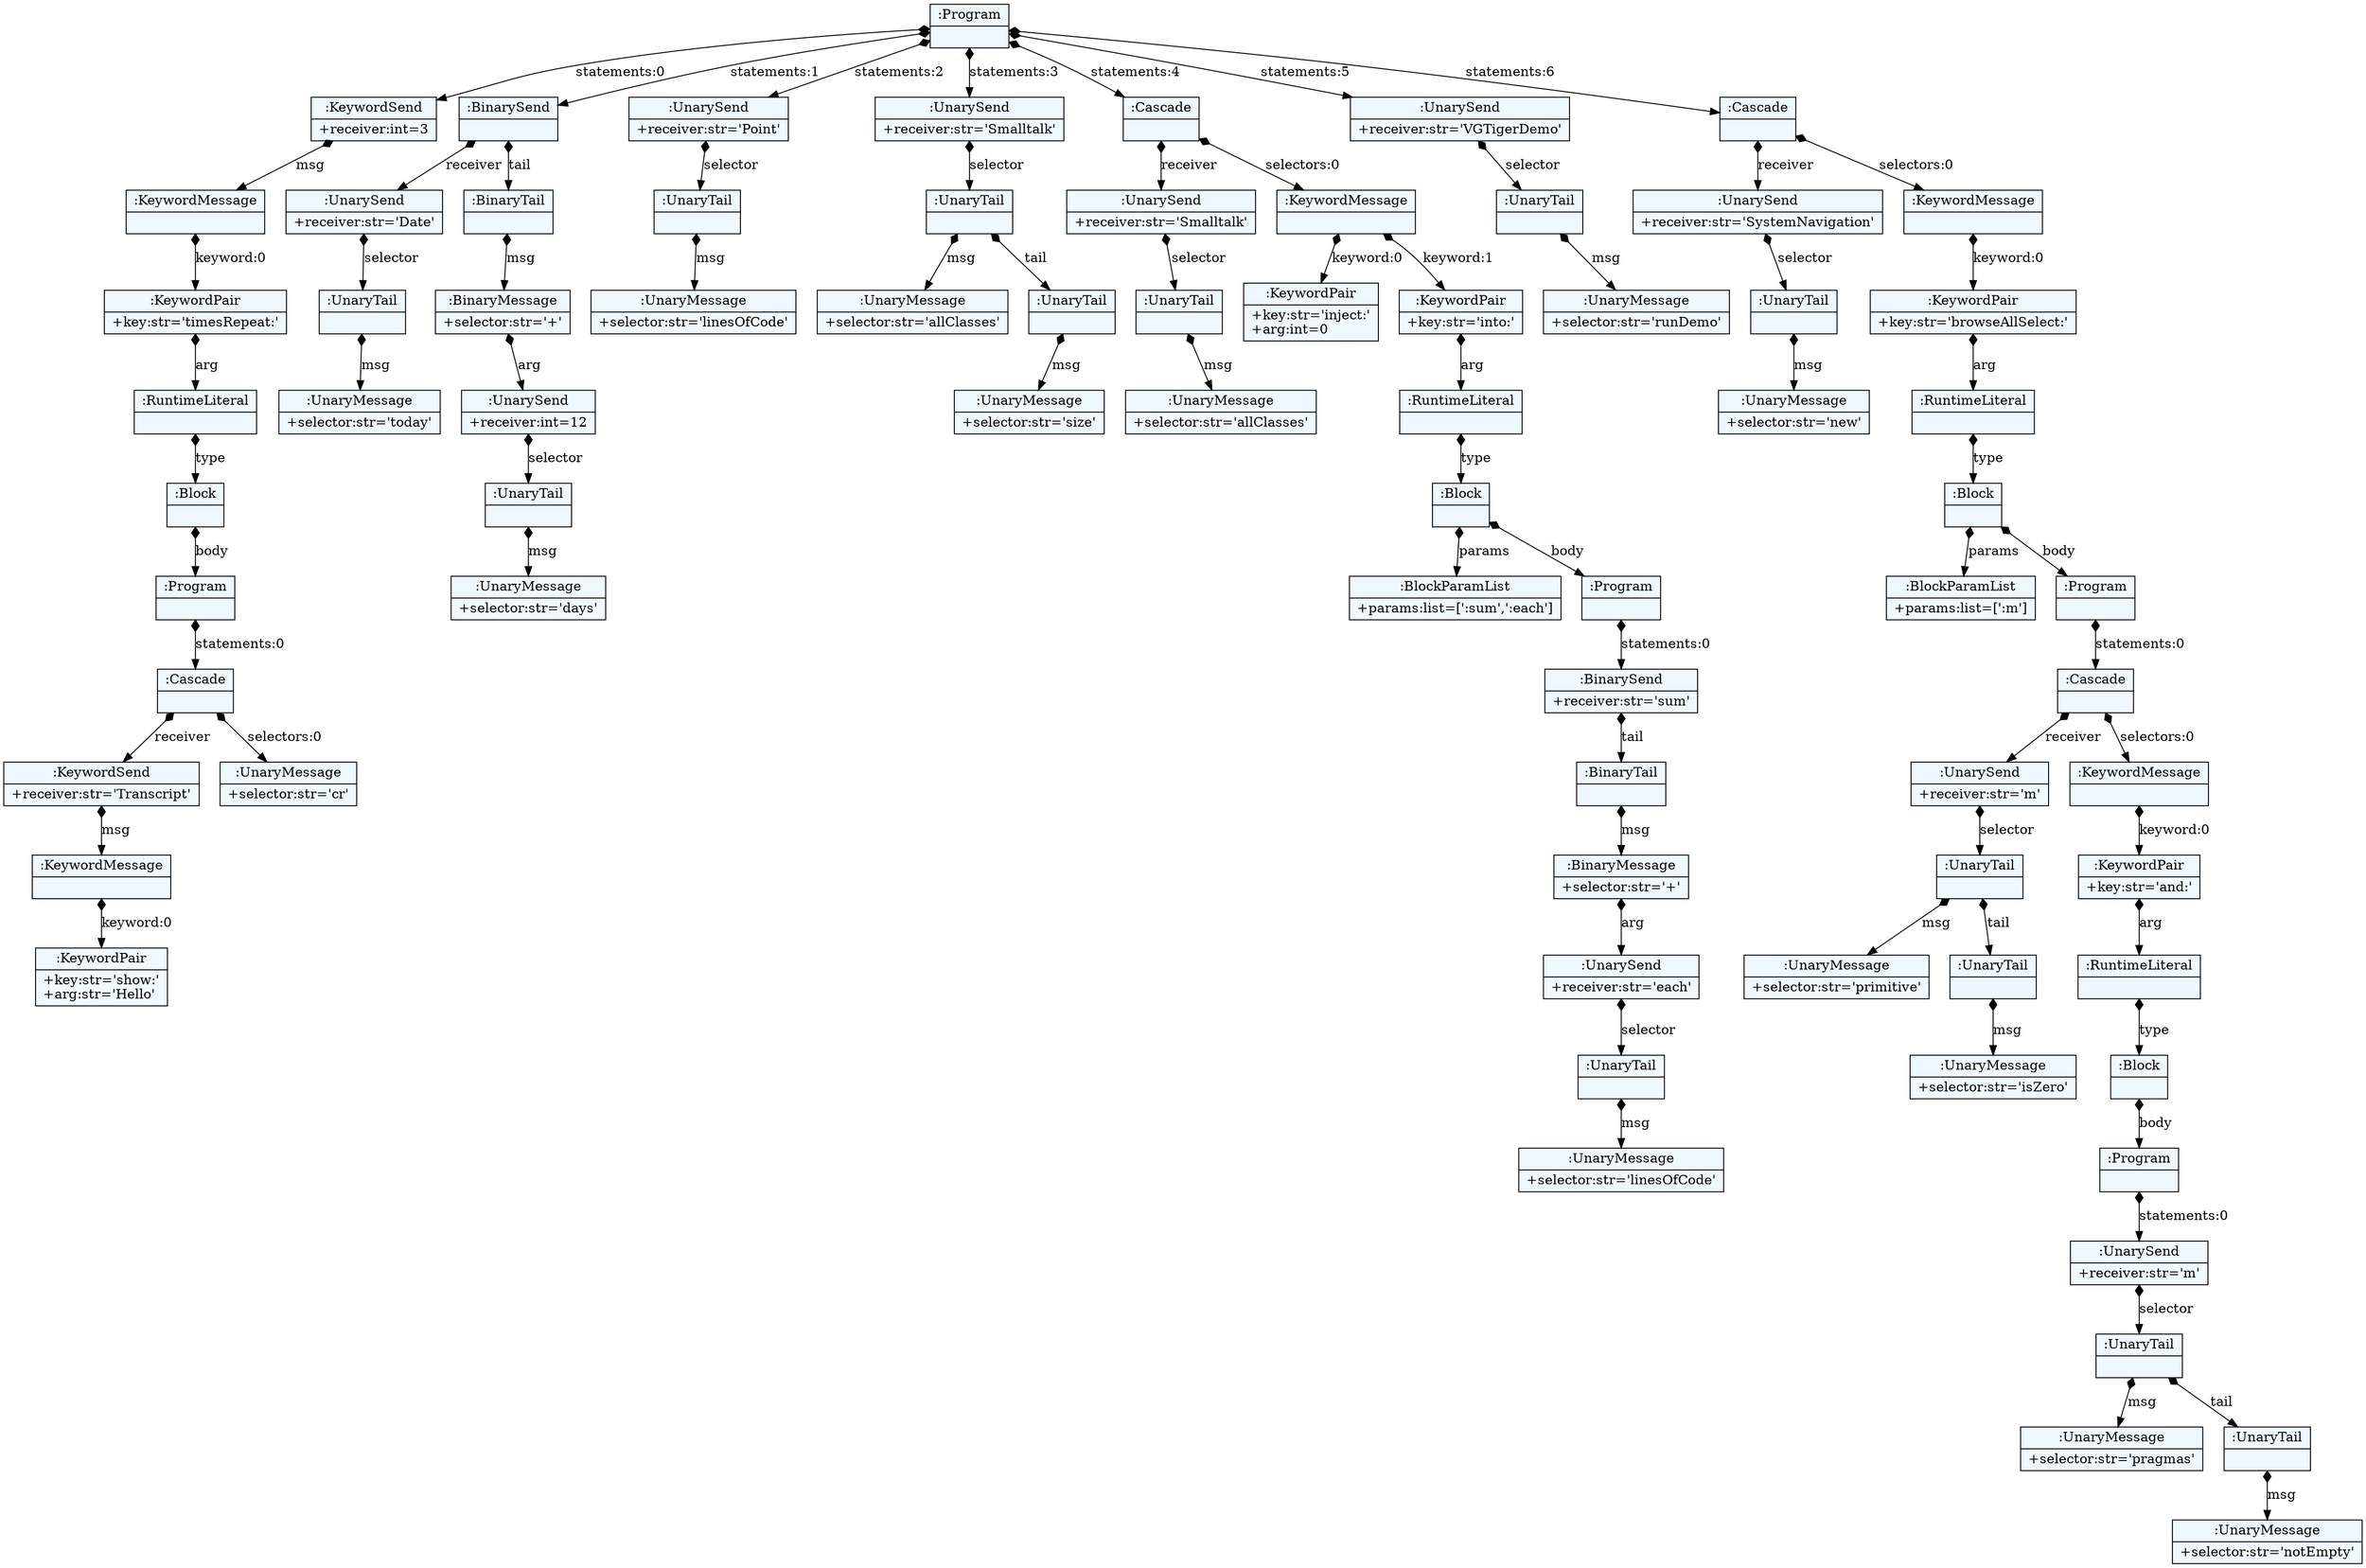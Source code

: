 
    digraph textX {
    fontname = "Bitstream Vera Sans"
    fontsize = 8
    node[
        shape=record,
        style=filled,
        fillcolor=aliceblue
    ]
    nodesep = 0.3
    edge[dir=black,arrowtail=empty]


2614580255824 -> 2614580254816 [label="statements:0" arrowtail=diamond dir=both]
2614580254816 -> 2614520382968 [label="msg" arrowtail=diamond dir=both]
2614520382968 -> 2614520382128 [label="keyword:0" arrowtail=diamond dir=both]
2614520382128 -> 2614520381680 [label="arg" arrowtail=diamond dir=both]
2614520381680 -> 2614520381904 [label="type" arrowtail=diamond dir=both]
2614520381904 -> 2614520383528 [label="body" arrowtail=diamond dir=both]
2614520383528 -> 2614520385320 [label="statements:0" arrowtail=diamond dir=both]
2614520385320 -> 2614520384088 [label="receiver" arrowtail=diamond dir=both]
2614520384088 -> 2614520384144 [label="msg" arrowtail=diamond dir=both]
2614520384144 -> 2614520382856 [label="keyword:0" arrowtail=diamond dir=both]
2614520382856[label="{:KeywordPair|+key:str='show:'\l+arg:str='Hello'\l}"]
2614520384144[label="{:KeywordMessage|}"]
2614520384088[label="{:KeywordSend|+receiver:str='Transcript'\l}"]
2614520385320 -> 2614520384256 [label="selectors:0" arrowtail=diamond dir=both]
2614520384256[label="{:UnaryMessage|+selector:str='cr'\l}"]
2614520385320[label="{:Cascade|}"]
2614520383528[label="{:Program|}"]
2614520381904[label="{:Block|}"]
2614520381680[label="{:RuntimeLiteral|}"]
2614520382128[label="{:KeywordPair|+key:str='timesRepeat:'\l}"]
2614520382968[label="{:KeywordMessage|}"]
2614580254816[label="{:KeywordSend|+receiver:int=3\l}"]
2614580255824 -> 2614520383136 [label="statements:1" arrowtail=diamond dir=both]
2614520383136 -> 2614520383024 [label="receiver" arrowtail=diamond dir=both]
2614520383024 -> 2614520382464 [label="selector" arrowtail=diamond dir=both]
2614520382464 -> 2614520383864 [label="msg" arrowtail=diamond dir=both]
2614520383864[label="{:UnaryMessage|+selector:str='today'\l}"]
2614520382464[label="{:UnaryTail|}"]
2614520383024[label="{:UnarySend|+receiver:str='Date'\l}"]
2614520383136 -> 2614520382016 [label="tail" arrowtail=diamond dir=both]
2614520382016 -> 2614520383192 [label="msg" arrowtail=diamond dir=both]
2614520383192 -> 2614520383752 [label="arg" arrowtail=diamond dir=both]
2614520383752 -> 2614520383080 [label="selector" arrowtail=diamond dir=both]
2614520383080 -> 2614520381736 [label="msg" arrowtail=diamond dir=both]
2614520381736[label="{:UnaryMessage|+selector:str='days'\l}"]
2614520383080[label="{:UnaryTail|}"]
2614520383752[label="{:UnarySend|+receiver:int=12\l}"]
2614520383192[label="{:BinaryMessage|+selector:str='+'\l}"]
2614520382016[label="{:BinaryTail|}"]
2614520383136[label="{:BinarySend|}"]
2614580255824 -> 2614520382912 [label="statements:2" arrowtail=diamond dir=both]
2614520382912 -> 2614520384312 [label="selector" arrowtail=diamond dir=both]
2614520384312 -> 2614520385432 [label="msg" arrowtail=diamond dir=both]
2614520385432[label="{:UnaryMessage|+selector:str='linesOfCode'\l}"]
2614520384312[label="{:UnaryTail|}"]
2614520382912[label="{:UnarySend|+receiver:str='Point'\l}"]
2614580255824 -> 2614520381792 [label="statements:3" arrowtail=diamond dir=both]
2614520381792 -> 2614520382240 [label="selector" arrowtail=diamond dir=both]
2614520382240 -> 2614520382688 [label="msg" arrowtail=diamond dir=both]
2614520382688[label="{:UnaryMessage|+selector:str='allClasses'\l}"]
2614520382240 -> 2614519955920 [label="tail" arrowtail=diamond dir=both]
2614519955920 -> 2614519956536 [label="msg" arrowtail=diamond dir=both]
2614519956536[label="{:UnaryMessage|+selector:str='size'\l}"]
2614519955920[label="{:UnaryTail|}"]
2614520382240[label="{:UnaryTail|}"]
2614520381792[label="{:UnarySend|+receiver:str='Smalltalk'\l}"]
2614580255824 -> 2614519957320 [label="statements:4" arrowtail=diamond dir=both]
2614519957320 -> 2614519956256 [label="receiver" arrowtail=diamond dir=both]
2614519956256 -> 2614556900768 [label="selector" arrowtail=diamond dir=both]
2614556900768 -> 2614521901688 [label="msg" arrowtail=diamond dir=both]
2614521901688[label="{:UnaryMessage|+selector:str='allClasses'\l}"]
2614556900768[label="{:UnaryTail|}"]
2614519956256[label="{:UnarySend|+receiver:str='Smalltalk'\l}"]
2614519957320 -> 2614519955752 [label="selectors:0" arrowtail=diamond dir=both]
2614519955752 -> 2614521904656 [label="keyword:0" arrowtail=diamond dir=both]
2614521904656[label="{:KeywordPair|+key:str='inject:'\l+arg:int=0\l}"]
2614519955752 -> 2614521902472 [label="keyword:1" arrowtail=diamond dir=both]
2614521902472 -> 2614521901408 [label="arg" arrowtail=diamond dir=both]
2614521901408 -> 2614521904992 [label="type" arrowtail=diamond dir=both]
2614521904992 -> 2614521904264 [label="params" arrowtail=diamond dir=both]
2614521904264[label="{:BlockParamList|+params:list=[':sum',':each']\l}"]
2614521904992 -> 2614521901464 [label="body" arrowtail=diamond dir=both]
2614521901464 -> 2614584197920 [label="statements:0" arrowtail=diamond dir=both]
2614584197920 -> 2614584197640 [label="tail" arrowtail=diamond dir=both]
2614584197640 -> 2614584199880 [label="msg" arrowtail=diamond dir=both]
2614584199880 -> 2614584197864 [label="arg" arrowtail=diamond dir=both]
2614584197864 -> 2614584200552 [label="selector" arrowtail=diamond dir=both]
2614584200552 -> 2614584198592 [label="msg" arrowtail=diamond dir=both]
2614584198592[label="{:UnaryMessage|+selector:str='linesOfCode'\l}"]
2614584200552[label="{:UnaryTail|}"]
2614584197864[label="{:UnarySend|+receiver:str='each'\l}"]
2614584199880[label="{:BinaryMessage|+selector:str='+'\l}"]
2614584197640[label="{:BinaryTail|}"]
2614584197920[label="{:BinarySend|+receiver:str='sum'\l}"]
2614521901464[label="{:Program|}"]
2614521904992[label="{:Block|}"]
2614521901408[label="{:RuntimeLiteral|}"]
2614521902472[label="{:KeywordPair|+key:str='into:'\l}"]
2614519955752[label="{:KeywordMessage|}"]
2614519957320[label="{:Cascade|}"]
2614580255824 -> 2614519956368 [label="statements:5" arrowtail=diamond dir=both]
2614519956368 -> 2614535591416 [label="selector" arrowtail=diamond dir=both]
2614535591416 -> 2614521904208 [label="msg" arrowtail=diamond dir=both]
2614521904208[label="{:UnaryMessage|+selector:str='runDemo'\l}"]
2614535591416[label="{:UnaryTail|}"]
2614519956368[label="{:UnarySend|+receiver:str='VGTigerDemo'\l}"]
2614580255824 -> 2614535591528 [label="statements:6" arrowtail=diamond dir=both]
2614535591528 -> 2614521904824 [label="receiver" arrowtail=diamond dir=both]
2614521904824 -> 2614521903200 [label="selector" arrowtail=diamond dir=both]
2614521903200 -> 2614584200328 [label="msg" arrowtail=diamond dir=both]
2614584200328[label="{:UnaryMessage|+selector:str='new'\l}"]
2614521903200[label="{:UnaryTail|}"]
2614521904824[label="{:UnarySend|+receiver:str='SystemNavigation'\l}"]
2614535591528 -> 2614521905048 [label="selectors:0" arrowtail=diamond dir=both]
2614521905048 -> 2614584201000 [label="keyword:0" arrowtail=diamond dir=both]
2614584201000 -> 2614584197304 [label="arg" arrowtail=diamond dir=both]
2614584197304 -> 2614584200720 [label="type" arrowtail=diamond dir=both]
2614584200720 -> 2614584199432 [label="params" arrowtail=diamond dir=both]
2614584199432[label="{:BlockParamList|+params:list=[':m']\l}"]
2614584200720 -> 2614584200944 [label="body" arrowtail=diamond dir=both]
2614584200944 -> 2614584199040 [label="statements:0" arrowtail=diamond dir=both]
2614584199040 -> 2614584199320 [label="receiver" arrowtail=diamond dir=both]
2614584199320 -> 2614584200608 [label="selector" arrowtail=diamond dir=both]
2614584200608 -> 2614584198200 [label="msg" arrowtail=diamond dir=both]
2614584198200[label="{:UnaryMessage|+selector:str='primitive'\l}"]
2614584200608 -> 2614584200776 [label="tail" arrowtail=diamond dir=both]
2614584200776 -> 2614584200160 [label="msg" arrowtail=diamond dir=both]
2614584200160[label="{:UnaryMessage|+selector:str='isZero'\l}"]
2614584200776[label="{:UnaryTail|}"]
2614584200608[label="{:UnaryTail|}"]
2614584199320[label="{:UnarySend|+receiver:str='m'\l}"]
2614584199040 -> 2614584199824 [label="selectors:0" arrowtail=diamond dir=both]
2614584199824 -> 2614584200216 [label="keyword:0" arrowtail=diamond dir=both]
2614584200216 -> 2614584199096 [label="arg" arrowtail=diamond dir=both]
2614584199096 -> 2614584200832 [label="type" arrowtail=diamond dir=both]
2614584200832 -> 2614584198536 [label="body" arrowtail=diamond dir=both]
2614584198536 -> 2614584198088 [label="statements:0" arrowtail=diamond dir=both]
2614584198088 -> 2614584197248 [label="selector" arrowtail=diamond dir=both]
2614584197248 -> 2614584197808 [label="msg" arrowtail=diamond dir=both]
2614584197808[label="{:UnaryMessage|+selector:str='pragmas'\l}"]
2614584197248 -> 2614584201112 [label="tail" arrowtail=diamond dir=both]
2614584201112 -> 2614584198480 [label="msg" arrowtail=diamond dir=both]
2614584198480[label="{:UnaryMessage|+selector:str='notEmpty'\l}"]
2614584201112[label="{:UnaryTail|}"]
2614584197248[label="{:UnaryTail|}"]
2614584198088[label="{:UnarySend|+receiver:str='m'\l}"]
2614584198536[label="{:Program|}"]
2614584200832[label="{:Block|}"]
2614584199096[label="{:RuntimeLiteral|}"]
2614584200216[label="{:KeywordPair|+key:str='and:'\l}"]
2614584199824[label="{:KeywordMessage|}"]
2614584199040[label="{:Cascade|}"]
2614584200944[label="{:Program|}"]
2614584200720[label="{:Block|}"]
2614584197304[label="{:RuntimeLiteral|}"]
2614584201000[label="{:KeywordPair|+key:str='browseAllSelect:'\l}"]
2614521905048[label="{:KeywordMessage|}"]
2614535591528[label="{:Cascade|}"]
2614580255824[label="{:Program|}"]

}
